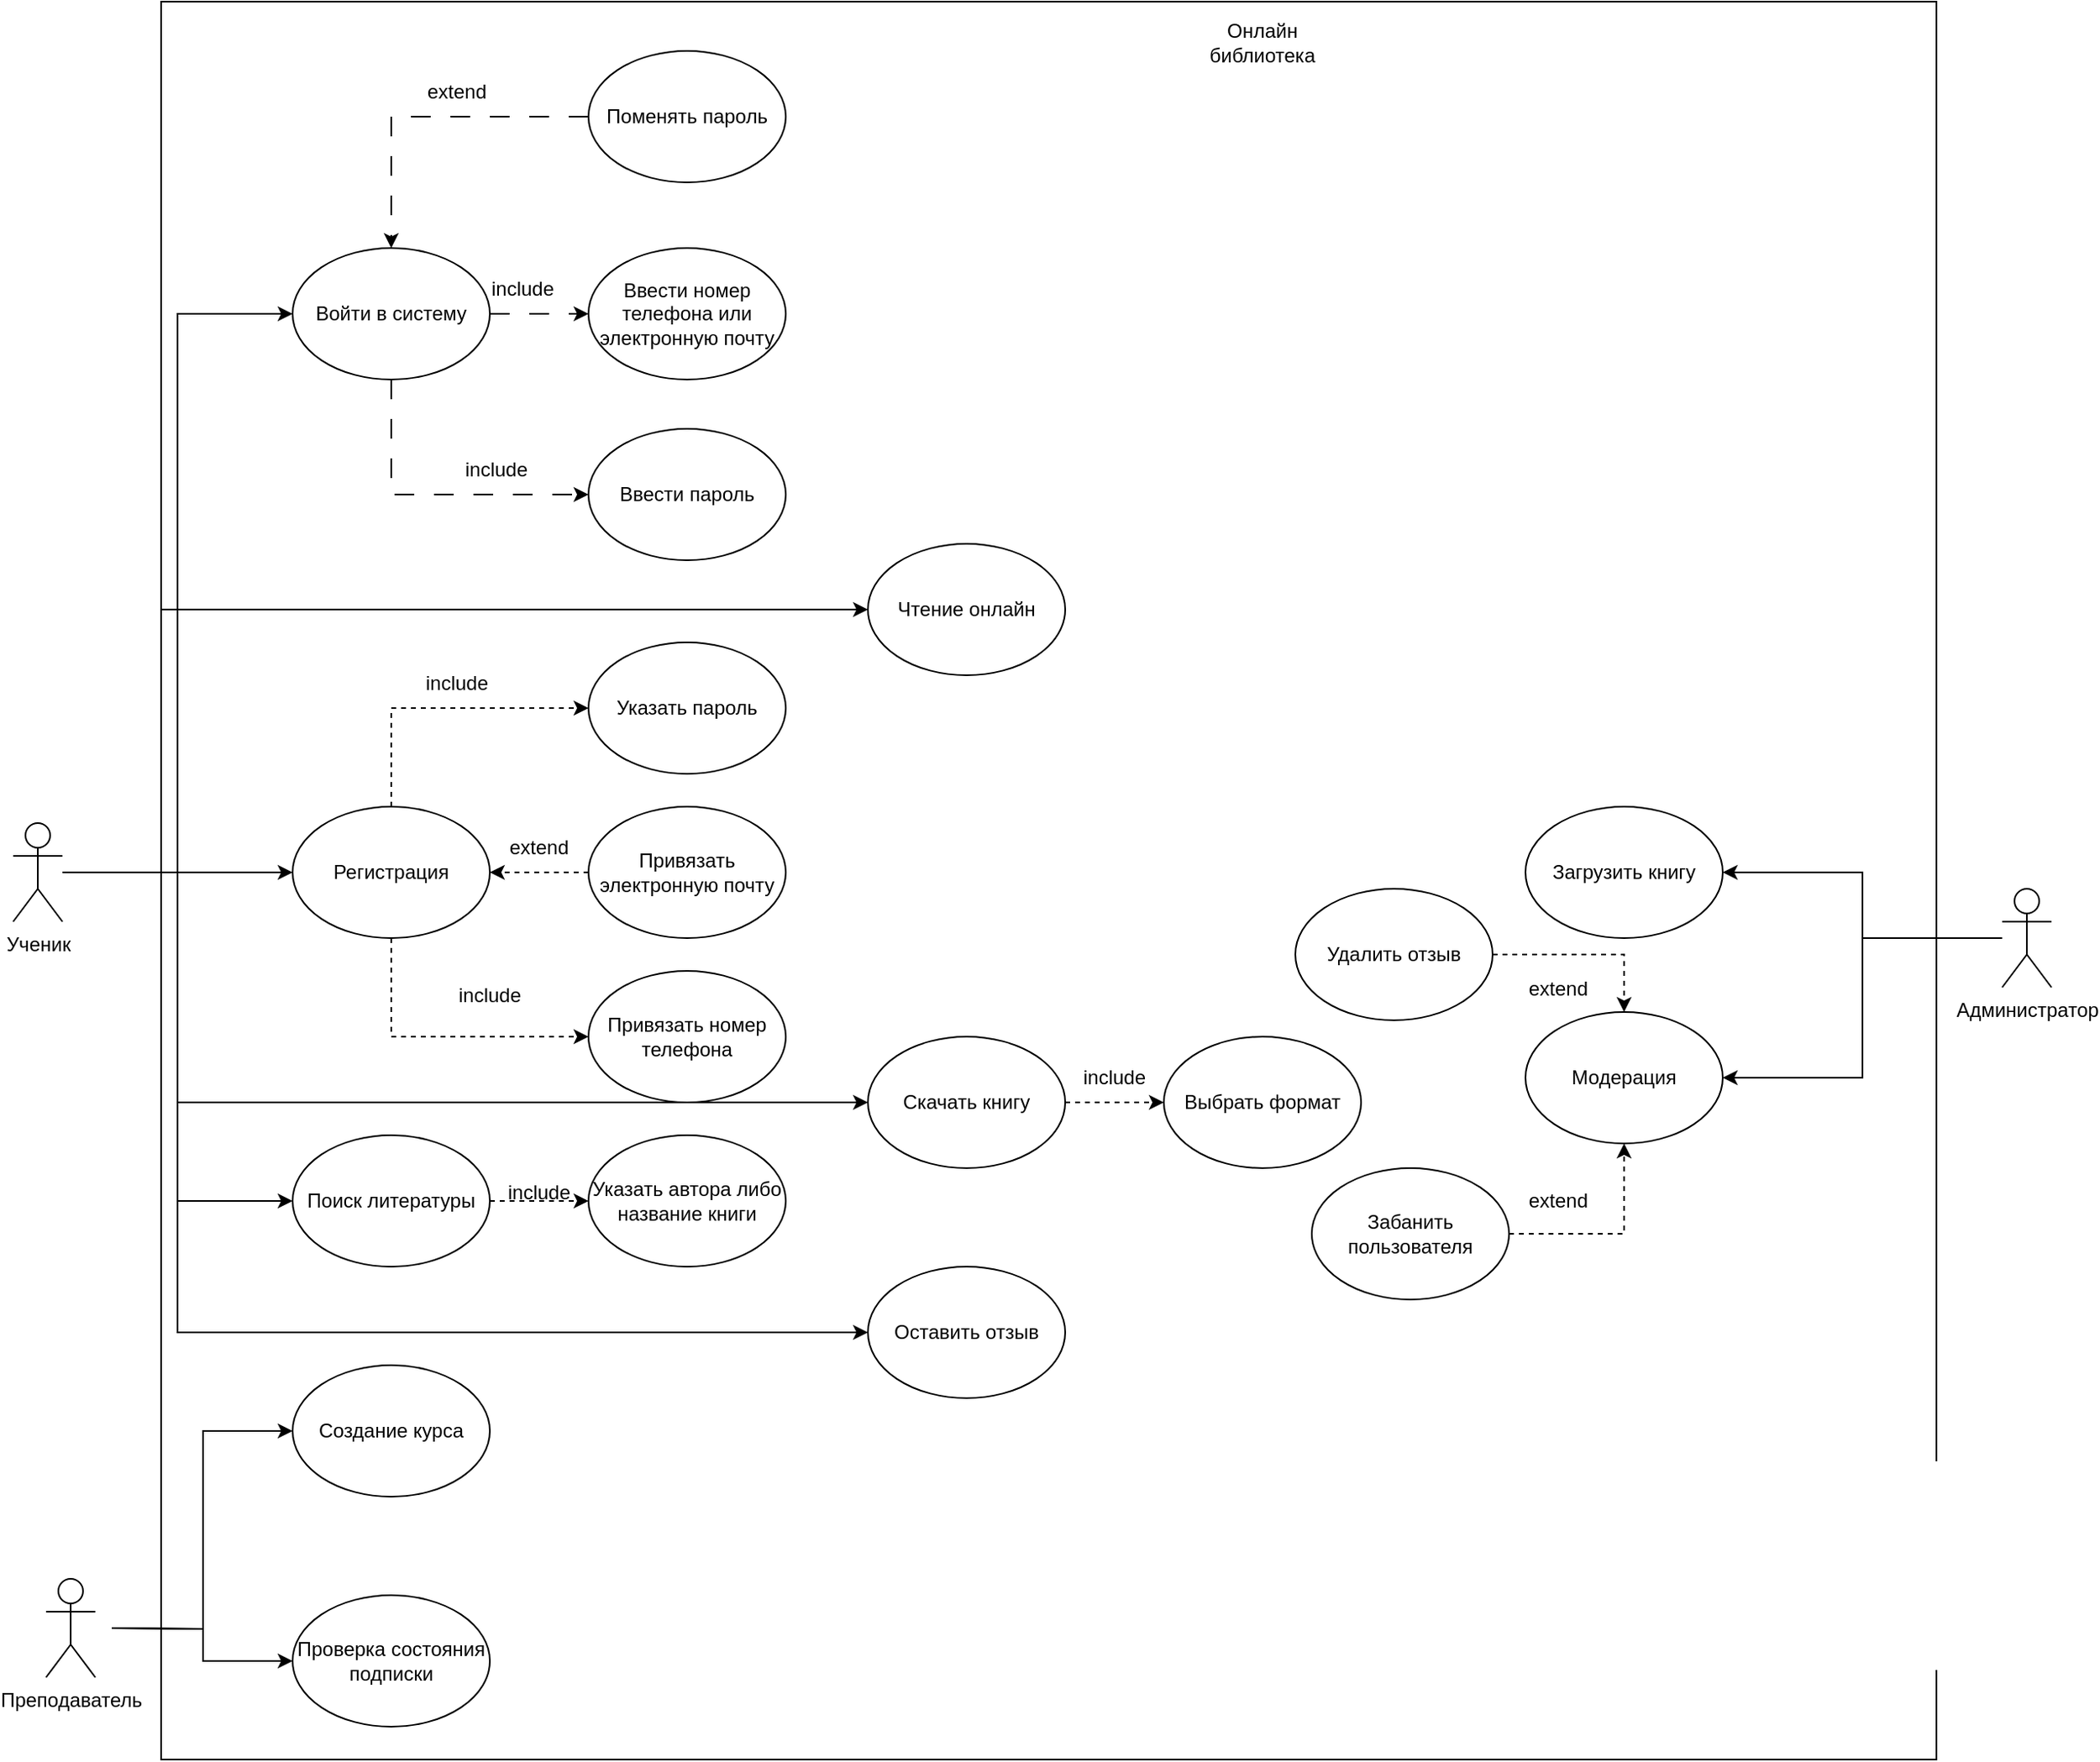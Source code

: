 <mxfile version="27.0.2">
  <diagram name="Страница — 1" id="BlmAZIHzfZ_XEpePlAZ4">
    <mxGraphModel dx="1225" dy="1901" grid="1" gridSize="10" guides="1" tooltips="1" connect="1" arrows="1" fold="1" page="1" pageScale="1" pageWidth="827" pageHeight="1169" math="0" shadow="0">
      <root>
        <mxCell id="0" />
        <mxCell id="1" parent="0" />
        <mxCell id="LPGfRJEELo__UDh2Sruj-1" value="" style="rounded=0;whiteSpace=wrap;html=1;" parent="1" vertex="1">
          <mxGeometry x="180" y="-310" width="1080" height="1070" as="geometry" />
        </mxCell>
        <mxCell id="LPGfRJEELo__UDh2Sruj-6" style="edgeStyle=orthogonalEdgeStyle;rounded=0;orthogonalLoop=1;jettySize=auto;html=1;" parent="1" source="LPGfRJEELo__UDh2Sruj-2" target="LPGfRJEELo__UDh2Sruj-5" edge="1">
          <mxGeometry relative="1" as="geometry" />
        </mxCell>
        <mxCell id="LPGfRJEELo__UDh2Sruj-32" style="edgeStyle=orthogonalEdgeStyle;rounded=0;orthogonalLoop=1;jettySize=auto;html=1;entryX=0;entryY=0.5;entryDx=0;entryDy=0;" parent="1" source="LPGfRJEELo__UDh2Sruj-2" target="LPGfRJEELo__UDh2Sruj-31" edge="1">
          <mxGeometry relative="1" as="geometry" />
        </mxCell>
        <mxCell id="LPGfRJEELo__UDh2Sruj-44" style="edgeStyle=orthogonalEdgeStyle;rounded=0;orthogonalLoop=1;jettySize=auto;html=1;entryX=0;entryY=0.5;entryDx=0;entryDy=0;" parent="1" source="LPGfRJEELo__UDh2Sruj-2" target="LPGfRJEELo__UDh2Sruj-43" edge="1">
          <mxGeometry relative="1" as="geometry" />
        </mxCell>
        <mxCell id="LPGfRJEELo__UDh2Sruj-52" style="edgeStyle=orthogonalEdgeStyle;rounded=0;orthogonalLoop=1;jettySize=auto;html=1;entryX=0;entryY=0.5;entryDx=0;entryDy=0;" parent="1" source="LPGfRJEELo__UDh2Sruj-2" target="LPGfRJEELo__UDh2Sruj-51" edge="1">
          <mxGeometry relative="1" as="geometry">
            <Array as="points">
              <mxPoint x="180" y="220" />
              <mxPoint x="180" y="60" />
            </Array>
          </mxGeometry>
        </mxCell>
        <mxCell id="LPGfRJEELo__UDh2Sruj-56" style="edgeStyle=orthogonalEdgeStyle;rounded=0;orthogonalLoop=1;jettySize=auto;html=1;entryX=0;entryY=0.5;entryDx=0;entryDy=0;" parent="1" source="LPGfRJEELo__UDh2Sruj-2" target="LPGfRJEELo__UDh2Sruj-55" edge="1">
          <mxGeometry relative="1" as="geometry">
            <Array as="points">
              <mxPoint x="190" y="220" />
              <mxPoint x="190" y="360" />
            </Array>
          </mxGeometry>
        </mxCell>
        <mxCell id="LPGfRJEELo__UDh2Sruj-61" style="edgeStyle=orthogonalEdgeStyle;rounded=0;orthogonalLoop=1;jettySize=auto;html=1;entryX=0;entryY=0.5;entryDx=0;entryDy=0;" parent="1" source="LPGfRJEELo__UDh2Sruj-2" target="LPGfRJEELo__UDh2Sruj-60" edge="1">
          <mxGeometry relative="1" as="geometry">
            <Array as="points">
              <mxPoint x="190" y="220" />
              <mxPoint x="190" y="500" />
            </Array>
          </mxGeometry>
        </mxCell>
        <mxCell id="LPGfRJEELo__UDh2Sruj-2" value="Ученик" style="shape=umlActor;verticalLabelPosition=bottom;verticalAlign=top;html=1;outlineConnect=0;" parent="1" vertex="1">
          <mxGeometry x="90" y="190" width="30" height="60" as="geometry" />
        </mxCell>
        <mxCell id="LPGfRJEELo__UDh2Sruj-10" style="edgeStyle=orthogonalEdgeStyle;rounded=0;orthogonalLoop=1;jettySize=auto;html=1;exitX=0.5;exitY=0;exitDx=0;exitDy=0;entryX=0;entryY=0.5;entryDx=0;entryDy=0;dashed=1;" parent="1" source="LPGfRJEELo__UDh2Sruj-5" target="LPGfRJEELo__UDh2Sruj-7" edge="1">
          <mxGeometry relative="1" as="geometry" />
        </mxCell>
        <mxCell id="LPGfRJEELo__UDh2Sruj-15" style="edgeStyle=orthogonalEdgeStyle;rounded=0;orthogonalLoop=1;jettySize=auto;html=1;exitX=0.5;exitY=1;exitDx=0;exitDy=0;entryX=0;entryY=0.5;entryDx=0;entryDy=0;dashed=1;" parent="1" source="LPGfRJEELo__UDh2Sruj-5" target="LPGfRJEELo__UDh2Sruj-14" edge="1">
          <mxGeometry relative="1" as="geometry" />
        </mxCell>
        <mxCell id="LPGfRJEELo__UDh2Sruj-5" value="Регистрация" style="ellipse;whiteSpace=wrap;html=1;" parent="1" vertex="1">
          <mxGeometry x="260" y="180" width="120" height="80" as="geometry" />
        </mxCell>
        <mxCell id="LPGfRJEELo__UDh2Sruj-7" value="Указать пароль" style="ellipse;whiteSpace=wrap;html=1;" parent="1" vertex="1">
          <mxGeometry x="440" y="80" width="120" height="80" as="geometry" />
        </mxCell>
        <mxCell id="LPGfRJEELo__UDh2Sruj-9" value="include" style="text;html=1;align=center;verticalAlign=middle;whiteSpace=wrap;rounded=0;" parent="1" vertex="1">
          <mxGeometry x="330" y="90" width="60" height="30" as="geometry" />
        </mxCell>
        <mxCell id="LPGfRJEELo__UDh2Sruj-46" style="edgeStyle=orthogonalEdgeStyle;rounded=0;orthogonalLoop=1;jettySize=auto;html=1;exitX=0;exitY=0.5;exitDx=0;exitDy=0;entryX=0;entryY=1;entryDx=0;entryDy=0;dashed=1;" parent="1" source="LPGfRJEELo__UDh2Sruj-12" target="LPGfRJEELo__UDh2Sruj-16" edge="1">
          <mxGeometry relative="1" as="geometry">
            <Array as="points">
              <mxPoint x="400" y="220" />
              <mxPoint x="400" y="220" />
            </Array>
          </mxGeometry>
        </mxCell>
        <mxCell id="LPGfRJEELo__UDh2Sruj-12" value="Привязать электронную почту" style="ellipse;whiteSpace=wrap;html=1;" parent="1" vertex="1">
          <mxGeometry x="440" y="180" width="120" height="80" as="geometry" />
        </mxCell>
        <mxCell id="LPGfRJEELo__UDh2Sruj-14" value="Привязать номер телефона" style="ellipse;whiteSpace=wrap;html=1;" parent="1" vertex="1">
          <mxGeometry x="440" y="280" width="120" height="80" as="geometry" />
        </mxCell>
        <mxCell id="LPGfRJEELo__UDh2Sruj-16" value="extend" style="text;html=1;align=center;verticalAlign=middle;whiteSpace=wrap;rounded=0;" parent="1" vertex="1">
          <mxGeometry x="380" y="190" width="60" height="30" as="geometry" />
        </mxCell>
        <mxCell id="LPGfRJEELo__UDh2Sruj-18" value="include" style="text;html=1;align=center;verticalAlign=middle;whiteSpace=wrap;rounded=0;" parent="1" vertex="1">
          <mxGeometry x="350" y="280" width="60" height="30" as="geometry" />
        </mxCell>
        <mxCell id="LPGfRJEELo__UDh2Sruj-49" style="edgeStyle=orthogonalEdgeStyle;rounded=0;orthogonalLoop=1;jettySize=auto;html=1;entryX=0;entryY=0.5;entryDx=0;entryDy=0;" parent="1" target="LPGfRJEELo__UDh2Sruj-21" edge="1">
          <mxGeometry relative="1" as="geometry">
            <mxPoint x="150" y="680" as="sourcePoint" />
          </mxGeometry>
        </mxCell>
        <mxCell id="LPGfRJEELo__UDh2Sruj-50" style="edgeStyle=orthogonalEdgeStyle;rounded=0;orthogonalLoop=1;jettySize=auto;html=1;" parent="1" target="LPGfRJEELo__UDh2Sruj-22" edge="1">
          <mxGeometry relative="1" as="geometry">
            <mxPoint x="150" y="680" as="sourcePoint" />
          </mxGeometry>
        </mxCell>
        <mxCell id="LPGfRJEELo__UDh2Sruj-21" value="Создание курса" style="ellipse;whiteSpace=wrap;html=1;" parent="1" vertex="1">
          <mxGeometry x="260" y="520" width="120" height="80" as="geometry" />
        </mxCell>
        <mxCell id="LPGfRJEELo__UDh2Sruj-22" value="Проверка состояния подписки" style="ellipse;whiteSpace=wrap;html=1;" parent="1" vertex="1">
          <mxGeometry x="260" y="660" width="120" height="80" as="geometry" />
        </mxCell>
        <mxCell id="LPGfRJEELo__UDh2Sruj-39" style="edgeStyle=orthogonalEdgeStyle;rounded=0;orthogonalLoop=1;jettySize=auto;html=1;exitX=0.5;exitY=1;exitDx=0;exitDy=0;entryX=0;entryY=0.5;entryDx=0;entryDy=0;dashed=1;dashPattern=12 12;" parent="1" source="LPGfRJEELo__UDh2Sruj-31" target="LPGfRJEELo__UDh2Sruj-35" edge="1">
          <mxGeometry relative="1" as="geometry" />
        </mxCell>
        <mxCell id="LPGfRJEELo__UDh2Sruj-40" style="edgeStyle=orthogonalEdgeStyle;rounded=0;orthogonalLoop=1;jettySize=auto;html=1;exitX=1;exitY=0.5;exitDx=0;exitDy=0;dashed=1;dashPattern=12 12;" parent="1" source="LPGfRJEELo__UDh2Sruj-31" target="LPGfRJEELo__UDh2Sruj-34" edge="1">
          <mxGeometry relative="1" as="geometry" />
        </mxCell>
        <mxCell id="LPGfRJEELo__UDh2Sruj-31" value="Войти в систему" style="ellipse;whiteSpace=wrap;html=1;" parent="1" vertex="1">
          <mxGeometry x="260" y="-160" width="120" height="80" as="geometry" />
        </mxCell>
        <mxCell id="LPGfRJEELo__UDh2Sruj-36" style="edgeStyle=orthogonalEdgeStyle;rounded=0;orthogonalLoop=1;jettySize=auto;html=1;exitX=0;exitY=0.5;exitDx=0;exitDy=0;entryX=0.5;entryY=0;entryDx=0;entryDy=0;dashed=1;dashPattern=12 12;" parent="1" source="LPGfRJEELo__UDh2Sruj-33" target="LPGfRJEELo__UDh2Sruj-31" edge="1">
          <mxGeometry relative="1" as="geometry" />
        </mxCell>
        <mxCell id="LPGfRJEELo__UDh2Sruj-33" value="Поменять пароль" style="ellipse;whiteSpace=wrap;html=1;" parent="1" vertex="1">
          <mxGeometry x="440" y="-280" width="120" height="80" as="geometry" />
        </mxCell>
        <mxCell id="LPGfRJEELo__UDh2Sruj-34" value="Ввести номер телефона или электронную почту" style="ellipse;whiteSpace=wrap;html=1;" parent="1" vertex="1">
          <mxGeometry x="440" y="-160" width="120" height="80" as="geometry" />
        </mxCell>
        <mxCell id="LPGfRJEELo__UDh2Sruj-35" value="Ввести пароль" style="ellipse;whiteSpace=wrap;html=1;" parent="1" vertex="1">
          <mxGeometry x="440" y="-50" width="120" height="80" as="geometry" />
        </mxCell>
        <mxCell id="LPGfRJEELo__UDh2Sruj-37" value="extend" style="text;html=1;align=center;verticalAlign=middle;whiteSpace=wrap;rounded=0;" parent="1" vertex="1">
          <mxGeometry x="330" y="-270" width="60" height="30" as="geometry" />
        </mxCell>
        <mxCell id="LPGfRJEELo__UDh2Sruj-41" value="include" style="text;html=1;align=center;verticalAlign=middle;whiteSpace=wrap;rounded=0;" parent="1" vertex="1">
          <mxGeometry x="370" y="-150" width="60" height="30" as="geometry" />
        </mxCell>
        <mxCell id="LPGfRJEELo__UDh2Sruj-42" value="include" style="text;html=1;align=center;verticalAlign=middle;whiteSpace=wrap;rounded=0;" parent="1" vertex="1">
          <mxGeometry x="354" y="-40" width="60" height="30" as="geometry" />
        </mxCell>
        <mxCell id="LPGfRJEELo__UDh2Sruj-47" style="edgeStyle=orthogonalEdgeStyle;rounded=0;orthogonalLoop=1;jettySize=auto;html=1;exitX=1;exitY=0.5;exitDx=0;exitDy=0;entryX=0;entryY=0.5;entryDx=0;entryDy=0;dashed=1;" parent="1" source="LPGfRJEELo__UDh2Sruj-43" target="LPGfRJEELo__UDh2Sruj-45" edge="1">
          <mxGeometry relative="1" as="geometry" />
        </mxCell>
        <mxCell id="LPGfRJEELo__UDh2Sruj-43" value="Поиск литературы" style="ellipse;whiteSpace=wrap;html=1;" parent="1" vertex="1">
          <mxGeometry x="260" y="380" width="120" height="80" as="geometry" />
        </mxCell>
        <mxCell id="LPGfRJEELo__UDh2Sruj-45" value="Указать автора либо название книги" style="ellipse;whiteSpace=wrap;html=1;" parent="1" vertex="1">
          <mxGeometry x="440" y="380" width="120" height="80" as="geometry" />
        </mxCell>
        <mxCell id="LPGfRJEELo__UDh2Sruj-48" value="include" style="text;html=1;align=center;verticalAlign=middle;whiteSpace=wrap;rounded=0;" parent="1" vertex="1">
          <mxGeometry x="380" y="400" width="60" height="30" as="geometry" />
        </mxCell>
        <mxCell id="LPGfRJEELo__UDh2Sruj-51" value="Чтение онлайн" style="ellipse;whiteSpace=wrap;html=1;" parent="1" vertex="1">
          <mxGeometry x="610" y="20" width="120" height="80" as="geometry" />
        </mxCell>
        <mxCell id="LPGfRJEELo__UDh2Sruj-58" style="edgeStyle=orthogonalEdgeStyle;rounded=0;orthogonalLoop=1;jettySize=auto;html=1;exitX=1;exitY=0.5;exitDx=0;exitDy=0;entryX=0;entryY=0.5;entryDx=0;entryDy=0;dashed=1;" parent="1" source="LPGfRJEELo__UDh2Sruj-55" target="LPGfRJEELo__UDh2Sruj-57" edge="1">
          <mxGeometry relative="1" as="geometry" />
        </mxCell>
        <mxCell id="LPGfRJEELo__UDh2Sruj-55" value="Скачать книгу" style="ellipse;whiteSpace=wrap;html=1;" parent="1" vertex="1">
          <mxGeometry x="610" y="320" width="120" height="80" as="geometry" />
        </mxCell>
        <mxCell id="LPGfRJEELo__UDh2Sruj-57" value="Выбрать формат" style="ellipse;whiteSpace=wrap;html=1;" parent="1" vertex="1">
          <mxGeometry x="790" y="320" width="120" height="80" as="geometry" />
        </mxCell>
        <mxCell id="LPGfRJEELo__UDh2Sruj-59" value="include" style="text;html=1;align=center;verticalAlign=middle;whiteSpace=wrap;rounded=0;" parent="1" vertex="1">
          <mxGeometry x="730" y="330" width="60" height="30" as="geometry" />
        </mxCell>
        <mxCell id="LPGfRJEELo__UDh2Sruj-60" value="Оставить отзыв" style="ellipse;whiteSpace=wrap;html=1;" parent="1" vertex="1">
          <mxGeometry x="610" y="460" width="120" height="80" as="geometry" />
        </mxCell>
        <mxCell id="LPGfRJEELo__UDh2Sruj-62" value="Онлайн библиотека" style="text;html=1;align=center;verticalAlign=middle;whiteSpace=wrap;rounded=0;" parent="1" vertex="1">
          <mxGeometry x="820" y="-300" width="60" height="30" as="geometry" />
        </mxCell>
        <mxCell id="LPGfRJEELo__UDh2Sruj-66" style="edgeStyle=orthogonalEdgeStyle;rounded=0;orthogonalLoop=1;jettySize=auto;html=1;entryX=1;entryY=0.5;entryDx=0;entryDy=0;" parent="1" source="LPGfRJEELo__UDh2Sruj-63" target="LPGfRJEELo__UDh2Sruj-64" edge="1">
          <mxGeometry relative="1" as="geometry" />
        </mxCell>
        <mxCell id="LPGfRJEELo__UDh2Sruj-67" style="edgeStyle=orthogonalEdgeStyle;rounded=0;orthogonalLoop=1;jettySize=auto;html=1;entryX=1;entryY=0.5;entryDx=0;entryDy=0;" parent="1" source="LPGfRJEELo__UDh2Sruj-63" target="LPGfRJEELo__UDh2Sruj-65" edge="1">
          <mxGeometry relative="1" as="geometry" />
        </mxCell>
        <mxCell id="LPGfRJEELo__UDh2Sruj-63" value="Администратор" style="shape=umlActor;verticalLabelPosition=bottom;verticalAlign=top;html=1;outlineConnect=0;" parent="1" vertex="1">
          <mxGeometry x="1300" y="230" width="30" height="60" as="geometry" />
        </mxCell>
        <mxCell id="LPGfRJEELo__UDh2Sruj-64" value="Загрузить книгу" style="ellipse;whiteSpace=wrap;html=1;" parent="1" vertex="1">
          <mxGeometry x="1010" y="180" width="120" height="80" as="geometry" />
        </mxCell>
        <mxCell id="LPGfRJEELo__UDh2Sruj-65" value="Модерация" style="ellipse;whiteSpace=wrap;html=1;" parent="1" vertex="1">
          <mxGeometry x="1010" y="305" width="120" height="80" as="geometry" />
        </mxCell>
        <mxCell id="LPGfRJEELo__UDh2Sruj-71" style="edgeStyle=orthogonalEdgeStyle;rounded=0;orthogonalLoop=1;jettySize=auto;html=1;exitX=1;exitY=0.5;exitDx=0;exitDy=0;entryX=0.5;entryY=1;entryDx=0;entryDy=0;dashed=1;" parent="1" source="LPGfRJEELo__UDh2Sruj-68" target="LPGfRJEELo__UDh2Sruj-65" edge="1">
          <mxGeometry relative="1" as="geometry" />
        </mxCell>
        <mxCell id="LPGfRJEELo__UDh2Sruj-68" value="Забанить пользователя" style="ellipse;whiteSpace=wrap;html=1;" parent="1" vertex="1">
          <mxGeometry x="880" y="400" width="120" height="80" as="geometry" />
        </mxCell>
        <mxCell id="LPGfRJEELo__UDh2Sruj-70" style="edgeStyle=orthogonalEdgeStyle;rounded=0;orthogonalLoop=1;jettySize=auto;html=1;entryX=0.5;entryY=0;entryDx=0;entryDy=0;dashed=1;" parent="1" source="LPGfRJEELo__UDh2Sruj-69" target="LPGfRJEELo__UDh2Sruj-65" edge="1">
          <mxGeometry relative="1" as="geometry" />
        </mxCell>
        <mxCell id="LPGfRJEELo__UDh2Sruj-69" value="Удалить отзыв" style="ellipse;whiteSpace=wrap;html=1;" parent="1" vertex="1">
          <mxGeometry x="870" y="230" width="120" height="80" as="geometry" />
        </mxCell>
        <mxCell id="LPGfRJEELo__UDh2Sruj-72" value="extend" style="text;html=1;align=center;verticalAlign=middle;whiteSpace=wrap;rounded=0;" parent="1" vertex="1">
          <mxGeometry x="1000" y="276" width="60" height="30" as="geometry" />
        </mxCell>
        <mxCell id="LPGfRJEELo__UDh2Sruj-73" value="extend" style="text;html=1;align=center;verticalAlign=middle;whiteSpace=wrap;rounded=0;" parent="1" vertex="1">
          <mxGeometry x="1000" y="405" width="60" height="30" as="geometry" />
        </mxCell>
        <mxCell id="WCQUdWE-LSGFsZZDevHp-1" value="Преподаватель" style="shape=umlActor;verticalLabelPosition=bottom;verticalAlign=top;html=1;outlineConnect=0;" vertex="1" parent="1">
          <mxGeometry x="110" y="650" width="30" height="60" as="geometry" />
        </mxCell>
      </root>
    </mxGraphModel>
  </diagram>
</mxfile>
